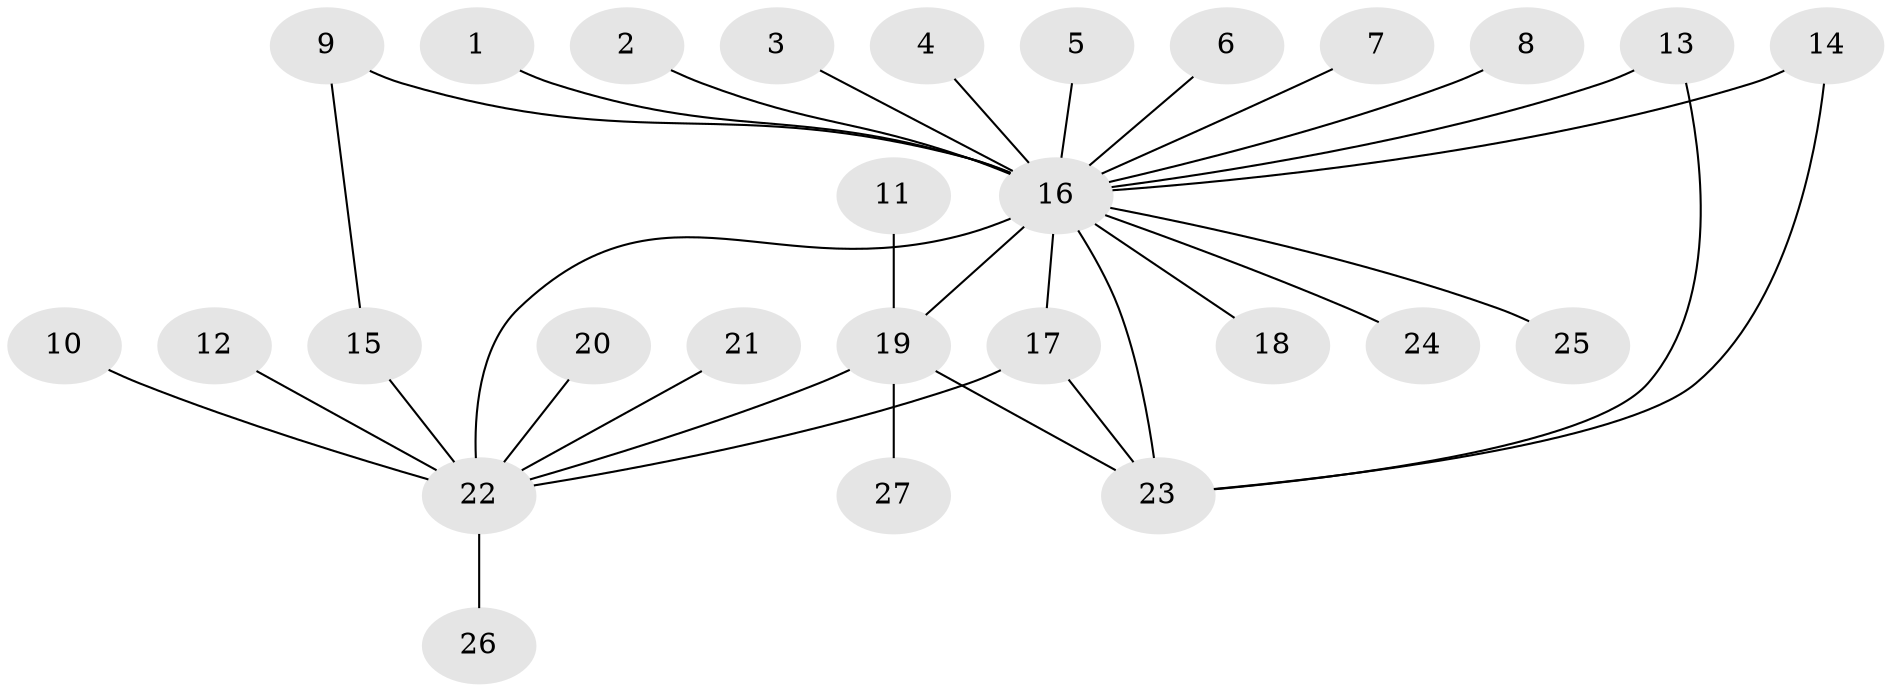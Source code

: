 // original degree distribution, {29: 0.018867924528301886, 5: 0.018867924528301886, 12: 0.018867924528301886, 11: 0.03773584905660377, 3: 0.1320754716981132, 4: 0.03773584905660377, 6: 0.03773584905660377, 1: 0.49056603773584906, 2: 0.1509433962264151, 9: 0.018867924528301886, 7: 0.03773584905660377}
// Generated by graph-tools (version 1.1) at 2025/49/03/09/25 03:49:58]
// undirected, 27 vertices, 33 edges
graph export_dot {
graph [start="1"]
  node [color=gray90,style=filled];
  1;
  2;
  3;
  4;
  5;
  6;
  7;
  8;
  9;
  10;
  11;
  12;
  13;
  14;
  15;
  16;
  17;
  18;
  19;
  20;
  21;
  22;
  23;
  24;
  25;
  26;
  27;
  1 -- 16 [weight=1.0];
  2 -- 16 [weight=1.0];
  3 -- 16 [weight=1.0];
  4 -- 16 [weight=1.0];
  5 -- 16 [weight=1.0];
  6 -- 16 [weight=1.0];
  7 -- 16 [weight=1.0];
  8 -- 16 [weight=1.0];
  9 -- 15 [weight=1.0];
  9 -- 16 [weight=1.0];
  10 -- 22 [weight=2.0];
  11 -- 19 [weight=1.0];
  12 -- 22 [weight=1.0];
  13 -- 16 [weight=1.0];
  13 -- 23 [weight=1.0];
  14 -- 16 [weight=1.0];
  14 -- 23 [weight=1.0];
  15 -- 22 [weight=3.0];
  16 -- 17 [weight=1.0];
  16 -- 18 [weight=2.0];
  16 -- 19 [weight=2.0];
  16 -- 22 [weight=6.0];
  16 -- 23 [weight=4.0];
  16 -- 24 [weight=1.0];
  16 -- 25 [weight=1.0];
  17 -- 22 [weight=2.0];
  17 -- 23 [weight=1.0];
  19 -- 22 [weight=1.0];
  19 -- 23 [weight=1.0];
  19 -- 27 [weight=1.0];
  20 -- 22 [weight=1.0];
  21 -- 22 [weight=2.0];
  22 -- 26 [weight=1.0];
}
